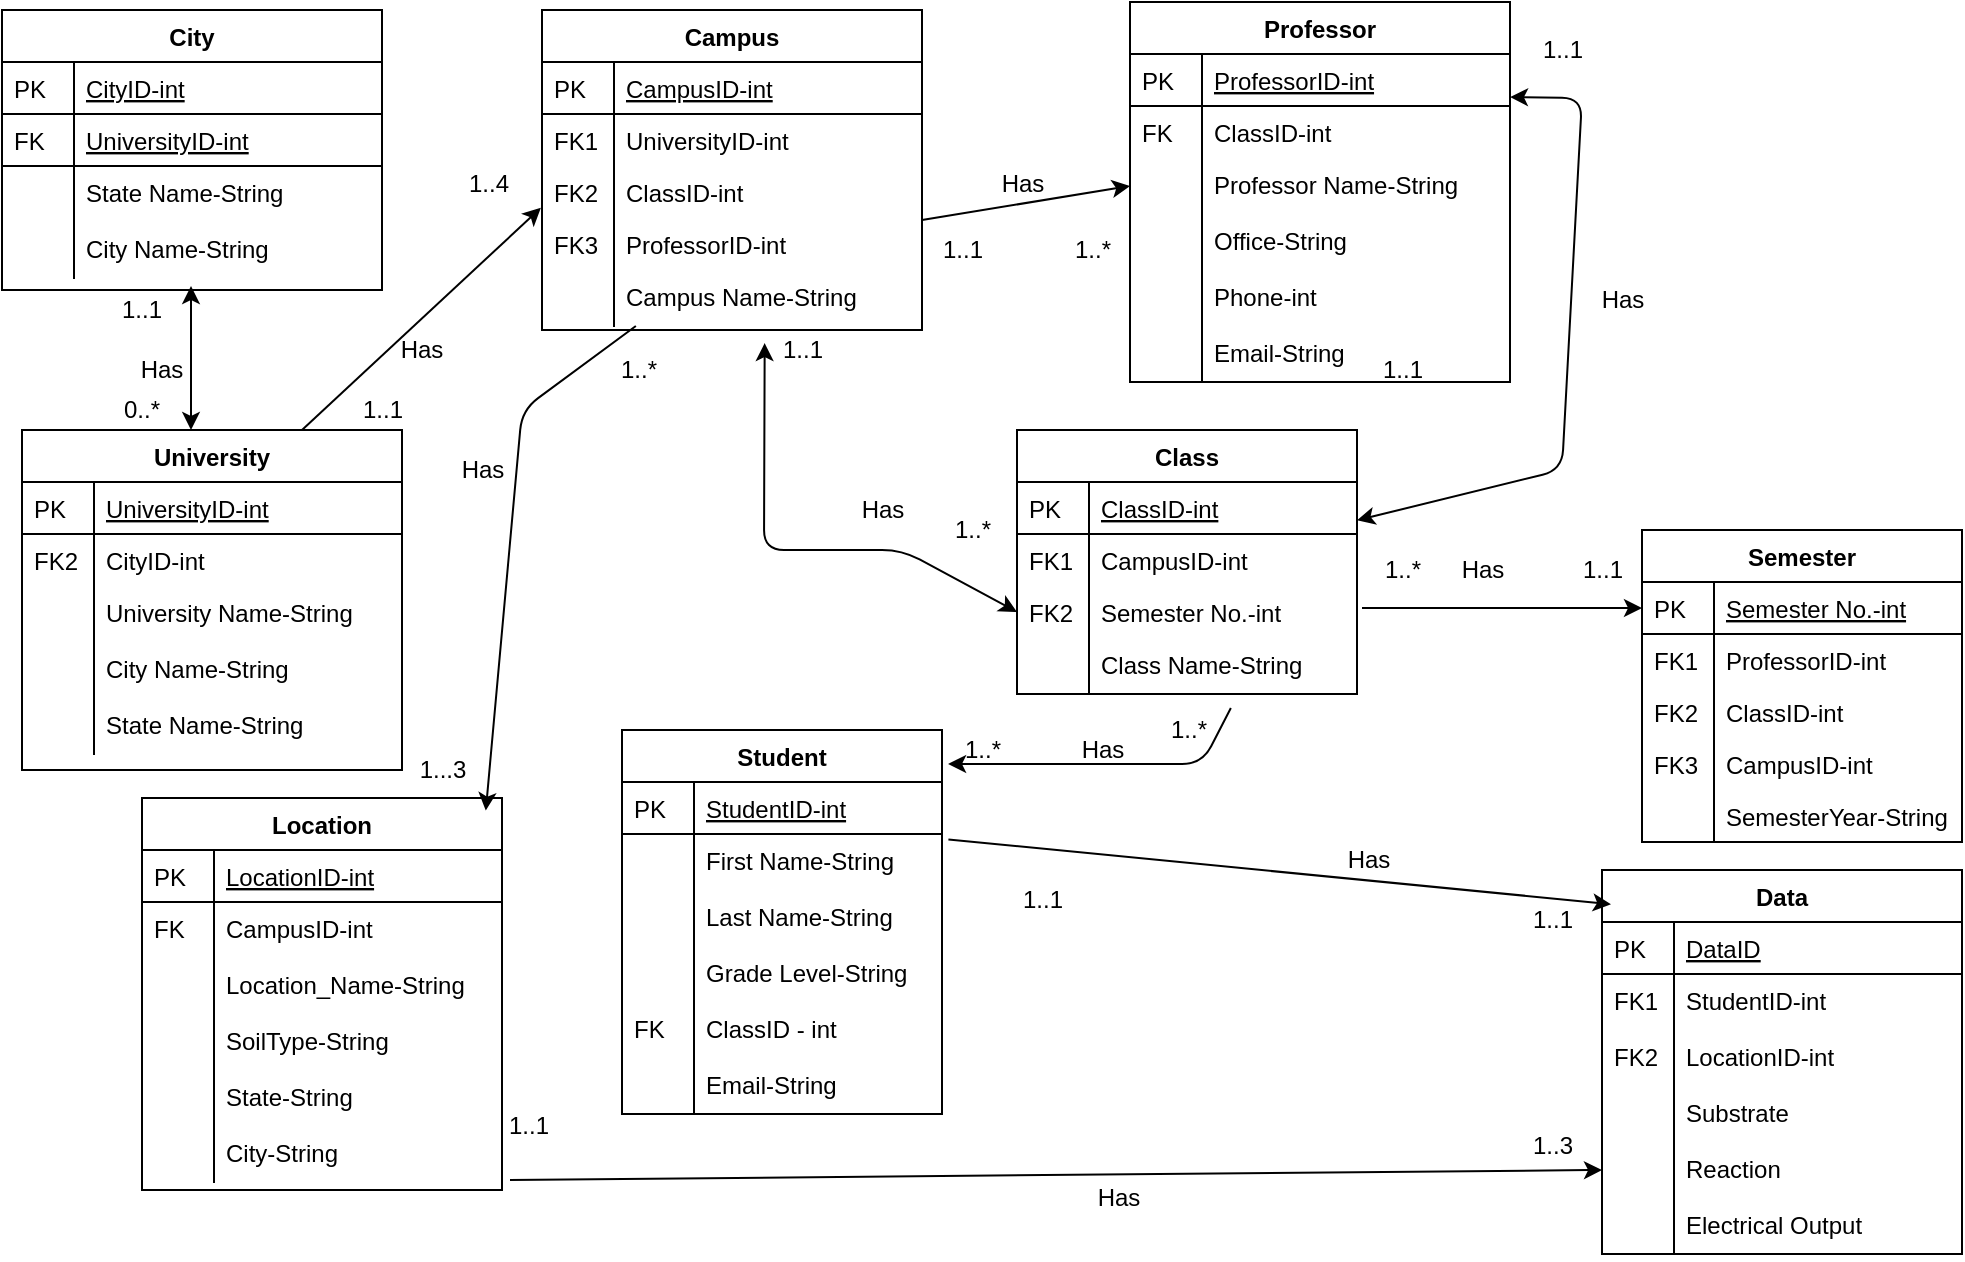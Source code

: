 <mxfile version="12.3.2" type="device" pages="1"><diagram id="C5RBs43oDa-KdzZeNtuy" name="Page-1"><mxGraphModel dx="1038" dy="504" grid="1" gridSize="10" guides="1" tooltips="1" connect="1" arrows="1" fold="1" page="1" pageScale="1" pageWidth="1169" pageHeight="827" math="0" shadow="0"><root><mxCell id="WIyWlLk6GJQsqaUBKTNV-0"/><mxCell id="WIyWlLk6GJQsqaUBKTNV-1" parent="WIyWlLk6GJQsqaUBKTNV-0"/><mxCell id="zkfFHV4jXpPFQw0GAbJ--51" value="Student" style="swimlane;fontStyle=1;childLayout=stackLayout;horizontal=1;startSize=26;horizontalStack=0;resizeParent=1;resizeLast=0;collapsible=1;marginBottom=0;rounded=0;shadow=0;strokeWidth=1;" parent="WIyWlLk6GJQsqaUBKTNV-1" vertex="1"><mxGeometry x="330" y="370" width="160" height="192" as="geometry"><mxRectangle x="20" y="80" width="160" height="26" as="alternateBounds"/></mxGeometry></mxCell><mxCell id="zkfFHV4jXpPFQw0GAbJ--52" value="StudentID-int" style="shape=partialRectangle;top=0;left=0;right=0;bottom=1;align=left;verticalAlign=top;fillColor=none;spacingLeft=40;spacingRight=4;overflow=hidden;rotatable=0;points=[[0,0.5],[1,0.5]];portConstraint=eastwest;dropTarget=0;rounded=0;shadow=0;strokeWidth=1;fontStyle=4" parent="zkfFHV4jXpPFQw0GAbJ--51" vertex="1"><mxGeometry y="26" width="160" height="26" as="geometry"/></mxCell><mxCell id="zkfFHV4jXpPFQw0GAbJ--53" value="PK" style="shape=partialRectangle;top=0;left=0;bottom=0;fillColor=none;align=left;verticalAlign=top;spacingLeft=4;spacingRight=4;overflow=hidden;rotatable=0;points=[];portConstraint=eastwest;part=1;" parent="zkfFHV4jXpPFQw0GAbJ--52" vertex="1" connectable="0"><mxGeometry width="36" height="26" as="geometry"/></mxCell><mxCell id="U-DtNelfVBeVszDoUFp4-26" value="First Name-String" style="shape=partialRectangle;top=0;left=0;right=0;bottom=0;align=left;verticalAlign=top;fillColor=none;spacingLeft=40;spacingRight=4;overflow=hidden;rotatable=0;points=[[0,0.5],[1,0.5]];portConstraint=eastwest;dropTarget=0;rounded=0;shadow=0;strokeWidth=1;" parent="zkfFHV4jXpPFQw0GAbJ--51" vertex="1"><mxGeometry y="52" width="160" height="28" as="geometry"/></mxCell><mxCell id="U-DtNelfVBeVszDoUFp4-27" value="" style="shape=partialRectangle;top=0;left=0;bottom=0;fillColor=none;align=left;verticalAlign=top;spacingLeft=4;spacingRight=4;overflow=hidden;rotatable=0;points=[];portConstraint=eastwest;part=1;" parent="U-DtNelfVBeVszDoUFp4-26" vertex="1" connectable="0"><mxGeometry width="36" height="28" as="geometry"/></mxCell><mxCell id="AsSQndIWf-pmZFq4SOKw-2" value="Last Name-String" style="shape=partialRectangle;top=0;left=0;right=0;bottom=0;align=left;verticalAlign=top;fillColor=none;spacingLeft=40;spacingRight=4;overflow=hidden;rotatable=0;points=[[0,0.5],[1,0.5]];portConstraint=eastwest;dropTarget=0;rounded=0;shadow=0;strokeWidth=1;" parent="zkfFHV4jXpPFQw0GAbJ--51" vertex="1"><mxGeometry y="80" width="160" height="28" as="geometry"/></mxCell><mxCell id="AsSQndIWf-pmZFq4SOKw-3" value="" style="shape=partialRectangle;top=0;left=0;bottom=0;fillColor=none;align=left;verticalAlign=top;spacingLeft=4;spacingRight=4;overflow=hidden;rotatable=0;points=[];portConstraint=eastwest;part=1;" parent="AsSQndIWf-pmZFq4SOKw-2" vertex="1" connectable="0"><mxGeometry width="36" height="28" as="geometry"/></mxCell><mxCell id="NjNwHF0L23yoALDVTZp6-0" value="Grade Level-String" style="shape=partialRectangle;top=0;left=0;right=0;bottom=0;align=left;verticalAlign=top;fillColor=none;spacingLeft=40;spacingRight=4;overflow=hidden;rotatable=0;points=[[0,0.5],[1,0.5]];portConstraint=eastwest;dropTarget=0;rounded=0;shadow=0;strokeWidth=1;" parent="zkfFHV4jXpPFQw0GAbJ--51" vertex="1"><mxGeometry y="108" width="160" height="28" as="geometry"/></mxCell><mxCell id="NjNwHF0L23yoALDVTZp6-1" value="" style="shape=partialRectangle;top=0;left=0;bottom=0;fillColor=none;align=left;verticalAlign=top;spacingLeft=4;spacingRight=4;overflow=hidden;rotatable=0;points=[];portConstraint=eastwest;part=1;" parent="NjNwHF0L23yoALDVTZp6-0" vertex="1" connectable="0"><mxGeometry width="36" height="28" as="geometry"/></mxCell><mxCell id="YCPb0PlcxxVEA_KzUt-g-0" value="ClassID - int" style="shape=partialRectangle;top=0;left=0;right=0;bottom=0;align=left;verticalAlign=top;fillColor=none;spacingLeft=40;spacingRight=4;overflow=hidden;rotatable=0;points=[[0,0.5],[1,0.5]];portConstraint=eastwest;dropTarget=0;rounded=0;shadow=0;strokeWidth=1;" vertex="1" parent="zkfFHV4jXpPFQw0GAbJ--51"><mxGeometry y="136" width="160" height="28" as="geometry"/></mxCell><mxCell id="YCPb0PlcxxVEA_KzUt-g-1" value="FK" style="shape=partialRectangle;top=0;left=0;bottom=0;fillColor=none;align=left;verticalAlign=top;spacingLeft=4;spacingRight=4;overflow=hidden;rotatable=0;points=[];portConstraint=eastwest;part=1;" vertex="1" connectable="0" parent="YCPb0PlcxxVEA_KzUt-g-0"><mxGeometry width="36" height="28" as="geometry"/></mxCell><mxCell id="YCPb0PlcxxVEA_KzUt-g-11" value="Email-String" style="shape=partialRectangle;top=0;left=0;right=0;bottom=0;align=left;verticalAlign=top;fillColor=none;spacingLeft=40;spacingRight=4;overflow=hidden;rotatable=0;points=[[0,0.5],[1,0.5]];portConstraint=eastwest;dropTarget=0;rounded=0;shadow=0;strokeWidth=1;" vertex="1" parent="zkfFHV4jXpPFQw0GAbJ--51"><mxGeometry y="164" width="160" height="28" as="geometry"/></mxCell><mxCell id="YCPb0PlcxxVEA_KzUt-g-12" value="" style="shape=partialRectangle;top=0;left=0;bottom=0;fillColor=none;align=left;verticalAlign=top;spacingLeft=4;spacingRight=4;overflow=hidden;rotatable=0;points=[];portConstraint=eastwest;part=1;" vertex="1" connectable="0" parent="YCPb0PlcxxVEA_KzUt-g-11"><mxGeometry width="36" height="28" as="geometry"/></mxCell><mxCell id="zkfFHV4jXpPFQw0GAbJ--56" value="Campus" style="swimlane;fontStyle=1;childLayout=stackLayout;horizontal=1;startSize=26;horizontalStack=0;resizeParent=1;resizeLast=0;collapsible=1;marginBottom=0;rounded=0;shadow=0;strokeWidth=1;" parent="WIyWlLk6GJQsqaUBKTNV-1" vertex="1"><mxGeometry x="290" y="10" width="190" height="160" as="geometry"><mxRectangle x="260" y="80" width="160" height="26" as="alternateBounds"/></mxGeometry></mxCell><mxCell id="zkfFHV4jXpPFQw0GAbJ--57" value="CampusID-int" style="shape=partialRectangle;top=0;left=0;right=0;bottom=1;align=left;verticalAlign=top;fillColor=none;spacingLeft=40;spacingRight=4;overflow=hidden;rotatable=0;points=[[0,0.5],[1,0.5]];portConstraint=eastwest;dropTarget=0;rounded=0;shadow=0;strokeWidth=1;fontStyle=4" parent="zkfFHV4jXpPFQw0GAbJ--56" vertex="1"><mxGeometry y="26" width="190" height="26" as="geometry"/></mxCell><mxCell id="zkfFHV4jXpPFQw0GAbJ--58" value="PK" style="shape=partialRectangle;top=0;left=0;bottom=0;fillColor=none;align=left;verticalAlign=top;spacingLeft=4;spacingRight=4;overflow=hidden;rotatable=0;points=[];portConstraint=eastwest;part=1;" parent="zkfFHV4jXpPFQw0GAbJ--57" vertex="1" connectable="0"><mxGeometry width="36" height="26" as="geometry"/></mxCell><mxCell id="AsSQndIWf-pmZFq4SOKw-36" value="UniversityID-int" style="shape=partialRectangle;top=0;left=0;right=0;bottom=0;align=left;verticalAlign=top;fillColor=none;spacingLeft=40;spacingRight=4;overflow=hidden;rotatable=0;points=[[0,0.5],[1,0.5]];portConstraint=eastwest;dropTarget=0;rounded=0;shadow=0;strokeWidth=1;" parent="zkfFHV4jXpPFQw0GAbJ--56" vertex="1"><mxGeometry y="52" width="190" height="26" as="geometry"/></mxCell><mxCell id="AsSQndIWf-pmZFq4SOKw-37" value="FK1" style="shape=partialRectangle;top=0;left=0;bottom=0;fillColor=none;align=left;verticalAlign=top;spacingLeft=4;spacingRight=4;overflow=hidden;rotatable=0;points=[];portConstraint=eastwest;part=1;" parent="AsSQndIWf-pmZFq4SOKw-36" vertex="1" connectable="0"><mxGeometry width="36" height="26" as="geometry"/></mxCell><mxCell id="zkfFHV4jXpPFQw0GAbJ--61" value="ClassID-int" style="shape=partialRectangle;top=0;left=0;right=0;bottom=0;align=left;verticalAlign=top;fillColor=none;spacingLeft=40;spacingRight=4;overflow=hidden;rotatable=0;points=[[0,0.5],[1,0.5]];portConstraint=eastwest;dropTarget=0;rounded=0;shadow=0;strokeWidth=1;" parent="zkfFHV4jXpPFQw0GAbJ--56" vertex="1"><mxGeometry y="78" width="190" height="26" as="geometry"/></mxCell><mxCell id="zkfFHV4jXpPFQw0GAbJ--62" value="FK2" style="shape=partialRectangle;top=0;left=0;bottom=0;fillColor=none;align=left;verticalAlign=top;spacingLeft=4;spacingRight=4;overflow=hidden;rotatable=0;points=[];portConstraint=eastwest;part=1;" parent="zkfFHV4jXpPFQw0GAbJ--61" vertex="1" connectable="0"><mxGeometry width="36" height="26" as="geometry"/></mxCell><mxCell id="zkfFHV4jXpPFQw0GAbJ--59" value="ProfessorID-int" style="shape=partialRectangle;top=0;left=0;right=0;bottom=0;align=left;verticalAlign=top;fillColor=none;spacingLeft=40;spacingRight=4;overflow=hidden;rotatable=0;points=[[0,0.5],[1,0.5]];portConstraint=eastwest;dropTarget=0;rounded=0;shadow=0;strokeWidth=1;" parent="zkfFHV4jXpPFQw0GAbJ--56" vertex="1"><mxGeometry y="104" width="190" height="26" as="geometry"/></mxCell><mxCell id="zkfFHV4jXpPFQw0GAbJ--60" value="FK3" style="shape=partialRectangle;top=0;left=0;bottom=0;fillColor=none;align=left;verticalAlign=top;spacingLeft=4;spacingRight=4;overflow=hidden;rotatable=0;points=[];portConstraint=eastwest;part=1;" parent="zkfFHV4jXpPFQw0GAbJ--59" vertex="1" connectable="0"><mxGeometry width="36" height="26" as="geometry"/></mxCell><mxCell id="AsSQndIWf-pmZFq4SOKw-34" value="Campus Name-String" style="shape=partialRectangle;top=0;left=0;right=0;bottom=0;align=left;verticalAlign=top;fillColor=none;spacingLeft=40;spacingRight=4;overflow=hidden;rotatable=0;points=[[0,0.5],[1,0.5]];portConstraint=eastwest;dropTarget=0;rounded=0;shadow=0;strokeWidth=1;" parent="zkfFHV4jXpPFQw0GAbJ--56" vertex="1"><mxGeometry y="130" width="190" height="28" as="geometry"/></mxCell><mxCell id="AsSQndIWf-pmZFq4SOKw-35" value="" style="shape=partialRectangle;top=0;left=0;bottom=0;fillColor=none;align=left;verticalAlign=top;spacingLeft=4;spacingRight=4;overflow=hidden;rotatable=0;points=[];portConstraint=eastwest;part=1;" parent="AsSQndIWf-pmZFq4SOKw-34" vertex="1" connectable="0"><mxGeometry width="36" height="28" as="geometry"/></mxCell><mxCell id="zkfFHV4jXpPFQw0GAbJ--64" value="Class" style="swimlane;fontStyle=1;childLayout=stackLayout;horizontal=1;startSize=26;horizontalStack=0;resizeParent=1;resizeLast=0;collapsible=1;marginBottom=0;rounded=0;shadow=0;strokeWidth=1;" parent="WIyWlLk6GJQsqaUBKTNV-1" vertex="1"><mxGeometry x="527.5" y="220" width="170" height="132" as="geometry"><mxRectangle x="530" y="60" width="160" height="26" as="alternateBounds"/></mxGeometry></mxCell><mxCell id="zkfFHV4jXpPFQw0GAbJ--65" value="ClassID-int" style="shape=partialRectangle;top=0;left=0;right=0;bottom=1;align=left;verticalAlign=top;fillColor=none;spacingLeft=40;spacingRight=4;overflow=hidden;rotatable=0;points=[[0,0.5],[1,0.5]];portConstraint=eastwest;dropTarget=0;rounded=0;shadow=0;strokeWidth=1;fontStyle=4" parent="zkfFHV4jXpPFQw0GAbJ--64" vertex="1"><mxGeometry y="26" width="170" height="26" as="geometry"/></mxCell><mxCell id="zkfFHV4jXpPFQw0GAbJ--66" value="PK" style="shape=partialRectangle;top=0;left=0;bottom=0;fillColor=none;align=left;verticalAlign=top;spacingLeft=4;spacingRight=4;overflow=hidden;rotatable=0;points=[];portConstraint=eastwest;part=1;" parent="zkfFHV4jXpPFQw0GAbJ--65" vertex="1" connectable="0"><mxGeometry width="36" height="26" as="geometry"/></mxCell><mxCell id="zkfFHV4jXpPFQw0GAbJ--67" value="CampusID-int" style="shape=partialRectangle;top=0;left=0;right=0;bottom=0;align=left;verticalAlign=top;fillColor=none;spacingLeft=40;spacingRight=4;overflow=hidden;rotatable=0;points=[[0,0.5],[1,0.5]];portConstraint=eastwest;dropTarget=0;rounded=0;shadow=0;strokeWidth=1;" parent="zkfFHV4jXpPFQw0GAbJ--64" vertex="1"><mxGeometry y="52" width="170" height="26" as="geometry"/></mxCell><mxCell id="zkfFHV4jXpPFQw0GAbJ--68" value="FK1" style="shape=partialRectangle;top=0;left=0;bottom=0;fillColor=none;align=left;verticalAlign=top;spacingLeft=4;spacingRight=4;overflow=hidden;rotatable=0;points=[];portConstraint=eastwest;part=1;" parent="zkfFHV4jXpPFQw0GAbJ--67" vertex="1" connectable="0"><mxGeometry width="36" height="26" as="geometry"/></mxCell><mxCell id="7Zl0wyN30tZ523wl-cmO-0" value="Semester No.-int" style="shape=partialRectangle;top=0;left=0;right=0;bottom=0;align=left;verticalAlign=top;fillColor=none;spacingLeft=40;spacingRight=4;overflow=hidden;rotatable=0;points=[[0,0.5],[1,0.5]];portConstraint=eastwest;dropTarget=0;rounded=0;shadow=0;strokeWidth=1;" parent="zkfFHV4jXpPFQw0GAbJ--64" vertex="1"><mxGeometry y="78" width="170" height="26" as="geometry"/></mxCell><mxCell id="7Zl0wyN30tZ523wl-cmO-1" value="FK2" style="shape=partialRectangle;top=0;left=0;bottom=0;fillColor=none;align=left;verticalAlign=top;spacingLeft=4;spacingRight=4;overflow=hidden;rotatable=0;points=[];portConstraint=eastwest;part=1;" parent="7Zl0wyN30tZ523wl-cmO-0" vertex="1" connectable="0"><mxGeometry width="36" height="26" as="geometry"/></mxCell><mxCell id="AsSQndIWf-pmZFq4SOKw-38" value="Class Name-String" style="shape=partialRectangle;top=0;left=0;right=0;bottom=0;align=left;verticalAlign=top;fillColor=none;spacingLeft=40;spacingRight=4;overflow=hidden;rotatable=0;points=[[0,0.5],[1,0.5]];portConstraint=eastwest;dropTarget=0;rounded=0;shadow=0;strokeWidth=1;" parent="zkfFHV4jXpPFQw0GAbJ--64" vertex="1"><mxGeometry y="104" width="170" height="28" as="geometry"/></mxCell><mxCell id="AsSQndIWf-pmZFq4SOKw-39" value="" style="shape=partialRectangle;top=0;left=0;bottom=0;fillColor=none;align=left;verticalAlign=top;spacingLeft=4;spacingRight=4;overflow=hidden;rotatable=0;points=[];portConstraint=eastwest;part=1;" parent="AsSQndIWf-pmZFq4SOKw-38" vertex="1" connectable="0"><mxGeometry width="36" height="28" as="geometry"/></mxCell><mxCell id="U-DtNelfVBeVszDoUFp4-28" value="Data" style="swimlane;fontStyle=1;childLayout=stackLayout;horizontal=1;startSize=26;horizontalStack=0;resizeParent=1;resizeLast=0;collapsible=1;marginBottom=0;rounded=0;shadow=0;strokeWidth=1;" parent="WIyWlLk6GJQsqaUBKTNV-1" vertex="1"><mxGeometry x="820" y="440" width="180" height="192" as="geometry"><mxRectangle x="20" y="80" width="160" height="26" as="alternateBounds"/></mxGeometry></mxCell><mxCell id="U-DtNelfVBeVszDoUFp4-29" value="DataID" style="shape=partialRectangle;top=0;left=0;right=0;bottom=1;align=left;verticalAlign=top;fillColor=none;spacingLeft=40;spacingRight=4;overflow=hidden;rotatable=0;points=[[0,0.5],[1,0.5]];portConstraint=eastwest;dropTarget=0;rounded=0;shadow=0;strokeWidth=1;fontStyle=4" parent="U-DtNelfVBeVszDoUFp4-28" vertex="1"><mxGeometry y="26" width="180" height="26" as="geometry"/></mxCell><mxCell id="U-DtNelfVBeVszDoUFp4-30" value="PK" style="shape=partialRectangle;top=0;left=0;bottom=0;fillColor=none;align=left;verticalAlign=top;spacingLeft=4;spacingRight=4;overflow=hidden;rotatable=0;points=[];portConstraint=eastwest;part=1;" parent="U-DtNelfVBeVszDoUFp4-29" vertex="1" connectable="0"><mxGeometry width="36" height="26" as="geometry"/></mxCell><mxCell id="U-DtNelfVBeVszDoUFp4-37" value="StudentID-int" style="shape=partialRectangle;top=0;left=0;right=0;bottom=0;align=left;verticalAlign=top;fillColor=none;spacingLeft=40;spacingRight=4;overflow=hidden;rotatable=0;points=[[0,0.5],[1,0.5]];portConstraint=eastwest;dropTarget=0;rounded=0;shadow=0;strokeWidth=1;" parent="U-DtNelfVBeVszDoUFp4-28" vertex="1"><mxGeometry y="52" width="180" height="28" as="geometry"/></mxCell><mxCell id="U-DtNelfVBeVszDoUFp4-38" value="FK1" style="shape=partialRectangle;top=0;left=0;bottom=0;fillColor=none;align=left;verticalAlign=top;spacingLeft=4;spacingRight=4;overflow=hidden;rotatable=0;points=[];portConstraint=eastwest;part=1;" parent="U-DtNelfVBeVszDoUFp4-37" vertex="1" connectable="0"><mxGeometry width="36" height="28" as="geometry"/></mxCell><mxCell id="AsSQndIWf-pmZFq4SOKw-21" value="LocationID-int" style="shape=partialRectangle;top=0;left=0;right=0;bottom=0;align=left;verticalAlign=top;fillColor=none;spacingLeft=40;spacingRight=4;overflow=hidden;rotatable=0;points=[[0,0.5],[1,0.5]];portConstraint=eastwest;dropTarget=0;rounded=0;shadow=0;strokeWidth=1;" parent="U-DtNelfVBeVszDoUFp4-28" vertex="1"><mxGeometry y="80" width="180" height="28" as="geometry"/></mxCell><mxCell id="AsSQndIWf-pmZFq4SOKw-22" value="FK2" style="shape=partialRectangle;top=0;left=0;bottom=0;fillColor=none;align=left;verticalAlign=top;spacingLeft=4;spacingRight=4;overflow=hidden;rotatable=0;points=[];portConstraint=eastwest;part=1;" parent="AsSQndIWf-pmZFq4SOKw-21" vertex="1" connectable="0"><mxGeometry width="36" height="28" as="geometry"/></mxCell><mxCell id="U-DtNelfVBeVszDoUFp4-33" value="Substrate" style="shape=partialRectangle;top=0;left=0;right=0;bottom=0;align=left;verticalAlign=top;fillColor=none;spacingLeft=40;spacingRight=4;overflow=hidden;rotatable=0;points=[[0,0.5],[1,0.5]];portConstraint=eastwest;dropTarget=0;rounded=0;shadow=0;strokeWidth=1;" parent="U-DtNelfVBeVszDoUFp4-28" vertex="1"><mxGeometry y="108" width="180" height="28" as="geometry"/></mxCell><mxCell id="U-DtNelfVBeVszDoUFp4-34" value="" style="shape=partialRectangle;top=0;left=0;bottom=0;fillColor=none;align=left;verticalAlign=top;spacingLeft=4;spacingRight=4;overflow=hidden;rotatable=0;points=[];portConstraint=eastwest;part=1;" parent="U-DtNelfVBeVszDoUFp4-33" vertex="1" connectable="0"><mxGeometry width="36" height="28" as="geometry"/></mxCell><mxCell id="e10fbkFXGxoa7_EqSyAC-0" value="Reaction" style="shape=partialRectangle;top=0;left=0;right=0;bottom=0;align=left;verticalAlign=top;fillColor=none;spacingLeft=40;spacingRight=4;overflow=hidden;rotatable=0;points=[[0,0.5],[1,0.5]];portConstraint=eastwest;dropTarget=0;rounded=0;shadow=0;strokeWidth=1;" parent="U-DtNelfVBeVszDoUFp4-28" vertex="1"><mxGeometry y="136" width="180" height="28" as="geometry"/></mxCell><mxCell id="e10fbkFXGxoa7_EqSyAC-1" value="" style="shape=partialRectangle;top=0;left=0;bottom=0;fillColor=none;align=left;verticalAlign=top;spacingLeft=4;spacingRight=4;overflow=hidden;rotatable=0;points=[];portConstraint=eastwest;part=1;" parent="e10fbkFXGxoa7_EqSyAC-0" vertex="1" connectable="0"><mxGeometry width="36" height="28" as="geometry"/></mxCell><mxCell id="YCPb0PlcxxVEA_KzUt-g-20" value="Electrical Output" style="shape=partialRectangle;top=0;left=0;right=0;bottom=0;align=left;verticalAlign=top;fillColor=none;spacingLeft=40;spacingRight=4;overflow=hidden;rotatable=0;points=[[0,0.5],[1,0.5]];portConstraint=eastwest;dropTarget=0;rounded=0;shadow=0;strokeWidth=1;" vertex="1" parent="U-DtNelfVBeVszDoUFp4-28"><mxGeometry y="164" width="180" height="28" as="geometry"/></mxCell><mxCell id="YCPb0PlcxxVEA_KzUt-g-21" value="" style="shape=partialRectangle;top=0;left=0;bottom=0;fillColor=none;align=left;verticalAlign=top;spacingLeft=4;spacingRight=4;overflow=hidden;rotatable=0;points=[];portConstraint=eastwest;part=1;" vertex="1" connectable="0" parent="YCPb0PlcxxVEA_KzUt-g-20"><mxGeometry width="36" height="28" as="geometry"/></mxCell><mxCell id="U-DtNelfVBeVszDoUFp4-39" value="Professor" style="swimlane;fontStyle=1;childLayout=stackLayout;horizontal=1;startSize=26;horizontalStack=0;resizeParent=1;resizeLast=0;collapsible=1;marginBottom=0;rounded=0;shadow=0;strokeWidth=1;" parent="WIyWlLk6GJQsqaUBKTNV-1" vertex="1"><mxGeometry x="584" y="6" width="190" height="190" as="geometry"><mxRectangle x="530" y="60" width="160" height="26" as="alternateBounds"/></mxGeometry></mxCell><mxCell id="U-DtNelfVBeVszDoUFp4-40" value="ProfessorID-int" style="shape=partialRectangle;top=0;left=0;right=0;bottom=1;align=left;verticalAlign=top;fillColor=none;spacingLeft=40;spacingRight=4;overflow=hidden;rotatable=0;points=[[0,0.5],[1,0.5]];portConstraint=eastwest;dropTarget=0;rounded=0;shadow=0;strokeWidth=1;fontStyle=4" parent="U-DtNelfVBeVszDoUFp4-39" vertex="1"><mxGeometry y="26" width="190" height="26" as="geometry"/></mxCell><mxCell id="U-DtNelfVBeVszDoUFp4-41" value="PK" style="shape=partialRectangle;top=0;left=0;bottom=0;fillColor=none;align=left;verticalAlign=top;spacingLeft=4;spacingRight=4;overflow=hidden;rotatable=0;points=[];portConstraint=eastwest;part=1;" parent="U-DtNelfVBeVszDoUFp4-40" vertex="1" connectable="0"><mxGeometry width="36" height="26" as="geometry"/></mxCell><mxCell id="U-DtNelfVBeVszDoUFp4-42" value="ClassID-int" style="shape=partialRectangle;top=0;left=0;right=0;bottom=0;align=left;verticalAlign=top;fillColor=none;spacingLeft=40;spacingRight=4;overflow=hidden;rotatable=0;points=[[0,0.5],[1,0.5]];portConstraint=eastwest;dropTarget=0;rounded=0;shadow=0;strokeWidth=1;" parent="U-DtNelfVBeVszDoUFp4-39" vertex="1"><mxGeometry y="52" width="190" height="26" as="geometry"/></mxCell><mxCell id="U-DtNelfVBeVszDoUFp4-43" value="FK" style="shape=partialRectangle;top=0;left=0;bottom=0;fillColor=none;align=left;verticalAlign=top;spacingLeft=4;spacingRight=4;overflow=hidden;rotatable=0;points=[];portConstraint=eastwest;part=1;" parent="U-DtNelfVBeVszDoUFp4-42" vertex="1" connectable="0"><mxGeometry width="36" height="26" as="geometry"/></mxCell><mxCell id="AsSQndIWf-pmZFq4SOKw-0" value="Professor Name-String" style="shape=partialRectangle;top=0;left=0;right=0;bottom=0;align=left;verticalAlign=top;fillColor=none;spacingLeft=40;spacingRight=4;overflow=hidden;rotatable=0;points=[[0,0.5],[1,0.5]];portConstraint=eastwest;dropTarget=0;rounded=0;shadow=0;strokeWidth=1;" parent="U-DtNelfVBeVszDoUFp4-39" vertex="1"><mxGeometry y="78" width="190" height="28" as="geometry"/></mxCell><mxCell id="AsSQndIWf-pmZFq4SOKw-1" value="" style="shape=partialRectangle;top=0;left=0;bottom=0;fillColor=none;align=left;verticalAlign=top;spacingLeft=4;spacingRight=4;overflow=hidden;rotatable=0;points=[];portConstraint=eastwest;part=1;" parent="AsSQndIWf-pmZFq4SOKw-0" vertex="1" connectable="0"><mxGeometry width="36" height="28" as="geometry"/></mxCell><mxCell id="NjNwHF0L23yoALDVTZp6-57" value="Office-String" style="shape=partialRectangle;top=0;left=0;right=0;bottom=0;align=left;verticalAlign=top;fillColor=none;spacingLeft=40;spacingRight=4;overflow=hidden;rotatable=0;points=[[0,0.5],[1,0.5]];portConstraint=eastwest;dropTarget=0;rounded=0;shadow=0;strokeWidth=1;" parent="U-DtNelfVBeVszDoUFp4-39" vertex="1"><mxGeometry y="106" width="190" height="28" as="geometry"/></mxCell><mxCell id="NjNwHF0L23yoALDVTZp6-58" value="" style="shape=partialRectangle;top=0;left=0;bottom=0;fillColor=none;align=left;verticalAlign=top;spacingLeft=4;spacingRight=4;overflow=hidden;rotatable=0;points=[];portConstraint=eastwest;part=1;" parent="NjNwHF0L23yoALDVTZp6-57" vertex="1" connectable="0"><mxGeometry width="36" height="28" as="geometry"/></mxCell><mxCell id="YCPb0PlcxxVEA_KzUt-g-9" value="Phone-int" style="shape=partialRectangle;top=0;left=0;right=0;bottom=0;align=left;verticalAlign=top;fillColor=none;spacingLeft=40;spacingRight=4;overflow=hidden;rotatable=0;points=[[0,0.5],[1,0.5]];portConstraint=eastwest;dropTarget=0;rounded=0;shadow=0;strokeWidth=1;" vertex="1" parent="U-DtNelfVBeVszDoUFp4-39"><mxGeometry y="134" width="190" height="28" as="geometry"/></mxCell><mxCell id="YCPb0PlcxxVEA_KzUt-g-10" value="" style="shape=partialRectangle;top=0;left=0;bottom=0;fillColor=none;align=left;verticalAlign=top;spacingLeft=4;spacingRight=4;overflow=hidden;rotatable=0;points=[];portConstraint=eastwest;part=1;" vertex="1" connectable="0" parent="YCPb0PlcxxVEA_KzUt-g-9"><mxGeometry width="36" height="28" as="geometry"/></mxCell><mxCell id="YCPb0PlcxxVEA_KzUt-g-17" value="Email-String" style="shape=partialRectangle;top=0;left=0;right=0;bottom=0;align=left;verticalAlign=top;fillColor=none;spacingLeft=40;spacingRight=4;overflow=hidden;rotatable=0;points=[[0,0.5],[1,0.5]];portConstraint=eastwest;dropTarget=0;rounded=0;shadow=0;strokeWidth=1;" vertex="1" parent="U-DtNelfVBeVszDoUFp4-39"><mxGeometry y="162" width="190" height="28" as="geometry"/></mxCell><mxCell id="YCPb0PlcxxVEA_KzUt-g-18" value="" style="shape=partialRectangle;top=0;left=0;bottom=0;fillColor=none;align=left;verticalAlign=top;spacingLeft=4;spacingRight=4;overflow=hidden;rotatable=0;points=[];portConstraint=eastwest;part=1;" vertex="1" connectable="0" parent="YCPb0PlcxxVEA_KzUt-g-17"><mxGeometry width="36" height="28" as="geometry"/></mxCell><mxCell id="AsSQndIWf-pmZFq4SOKw-7" value="Location" style="swimlane;fontStyle=1;childLayout=stackLayout;horizontal=1;startSize=26;horizontalStack=0;resizeParent=1;resizeLast=0;collapsible=1;marginBottom=0;rounded=0;shadow=0;strokeWidth=1;" parent="WIyWlLk6GJQsqaUBKTNV-1" vertex="1"><mxGeometry x="90" y="404" width="180" height="196" as="geometry"><mxRectangle x="20" y="80" width="160" height="26" as="alternateBounds"/></mxGeometry></mxCell><mxCell id="AsSQndIWf-pmZFq4SOKw-8" value="LocationID-int" style="shape=partialRectangle;top=0;left=0;right=0;bottom=1;align=left;verticalAlign=top;fillColor=none;spacingLeft=40;spacingRight=4;overflow=hidden;rotatable=0;points=[[0,0.5],[1,0.5]];portConstraint=eastwest;dropTarget=0;rounded=0;shadow=0;strokeWidth=1;fontStyle=4" parent="AsSQndIWf-pmZFq4SOKw-7" vertex="1"><mxGeometry y="26" width="180" height="26" as="geometry"/></mxCell><mxCell id="AsSQndIWf-pmZFq4SOKw-9" value="PK" style="shape=partialRectangle;top=0;left=0;bottom=0;fillColor=none;align=left;verticalAlign=top;spacingLeft=4;spacingRight=4;overflow=hidden;rotatable=0;points=[];portConstraint=eastwest;part=1;" parent="AsSQndIWf-pmZFq4SOKw-8" vertex="1" connectable="0"><mxGeometry width="36" height="26" as="geometry"/></mxCell><mxCell id="AsSQndIWf-pmZFq4SOKw-14" value="CampusID-int" style="shape=partialRectangle;top=0;left=0;right=0;bottom=0;align=left;verticalAlign=top;fillColor=none;spacingLeft=40;spacingRight=4;overflow=hidden;rotatable=0;points=[[0,0.5],[1,0.5]];portConstraint=eastwest;dropTarget=0;rounded=0;shadow=0;strokeWidth=1;" parent="AsSQndIWf-pmZFq4SOKw-7" vertex="1"><mxGeometry y="52" width="180" height="28" as="geometry"/></mxCell><mxCell id="AsSQndIWf-pmZFq4SOKw-15" value="FK" style="shape=partialRectangle;top=0;left=0;bottom=0;fillColor=none;align=left;verticalAlign=top;spacingLeft=4;spacingRight=4;overflow=hidden;rotatable=0;points=[];portConstraint=eastwest;part=1;" parent="AsSQndIWf-pmZFq4SOKw-14" vertex="1" connectable="0"><mxGeometry width="36" height="28" as="geometry"/></mxCell><mxCell id="AsSQndIWf-pmZFq4SOKw-19" value="Location_Name-String" style="shape=partialRectangle;top=0;left=0;right=0;bottom=0;align=left;verticalAlign=top;fillColor=none;spacingLeft=40;spacingRight=4;overflow=hidden;rotatable=0;points=[[0,0.5],[1,0.5]];portConstraint=eastwest;dropTarget=0;rounded=0;shadow=0;strokeWidth=1;" parent="AsSQndIWf-pmZFq4SOKw-7" vertex="1"><mxGeometry y="80" width="180" height="28" as="geometry"/></mxCell><mxCell id="AsSQndIWf-pmZFq4SOKw-20" value="" style="shape=partialRectangle;top=0;left=0;bottom=0;fillColor=none;align=left;verticalAlign=top;spacingLeft=4;spacingRight=4;overflow=hidden;rotatable=0;points=[];portConstraint=eastwest;part=1;" parent="AsSQndIWf-pmZFq4SOKw-19" vertex="1" connectable="0"><mxGeometry width="36" height="28" as="geometry"/></mxCell><mxCell id="AsSQndIWf-pmZFq4SOKw-23" value="SoilType-String" style="shape=partialRectangle;top=0;left=0;right=0;bottom=0;align=left;verticalAlign=top;fillColor=none;spacingLeft=40;spacingRight=4;overflow=hidden;rotatable=0;points=[[0,0.5],[1,0.5]];portConstraint=eastwest;dropTarget=0;rounded=0;shadow=0;strokeWidth=1;" parent="AsSQndIWf-pmZFq4SOKw-7" vertex="1"><mxGeometry y="108" width="180" height="28" as="geometry"/></mxCell><mxCell id="AsSQndIWf-pmZFq4SOKw-24" value="" style="shape=partialRectangle;top=0;left=0;bottom=0;fillColor=none;align=left;verticalAlign=top;spacingLeft=4;spacingRight=4;overflow=hidden;rotatable=0;points=[];portConstraint=eastwest;part=1;" parent="AsSQndIWf-pmZFq4SOKw-23" vertex="1" connectable="0"><mxGeometry width="36" height="28" as="geometry"/></mxCell><mxCell id="NjNwHF0L23yoALDVTZp6-2" value="State-String" style="shape=partialRectangle;top=0;left=0;right=0;bottom=0;align=left;verticalAlign=top;fillColor=none;spacingLeft=40;spacingRight=4;overflow=hidden;rotatable=0;points=[[0,0.5],[1,0.5]];portConstraint=eastwest;dropTarget=0;rounded=0;shadow=0;strokeWidth=1;" parent="AsSQndIWf-pmZFq4SOKw-7" vertex="1"><mxGeometry y="136" width="180" height="28" as="geometry"/></mxCell><mxCell id="NjNwHF0L23yoALDVTZp6-3" value="" style="shape=partialRectangle;top=0;left=0;bottom=0;fillColor=none;align=left;verticalAlign=top;spacingLeft=4;spacingRight=4;overflow=hidden;rotatable=0;points=[];portConstraint=eastwest;part=1;" parent="NjNwHF0L23yoALDVTZp6-2" vertex="1" connectable="0"><mxGeometry width="36" height="28" as="geometry"/></mxCell><mxCell id="NjNwHF0L23yoALDVTZp6-4" value="City-String" style="shape=partialRectangle;top=0;left=0;right=0;bottom=0;align=left;verticalAlign=top;fillColor=none;spacingLeft=40;spacingRight=4;overflow=hidden;rotatable=0;points=[[0,0.5],[1,0.5]];portConstraint=eastwest;dropTarget=0;rounded=0;shadow=0;strokeWidth=1;" parent="AsSQndIWf-pmZFq4SOKw-7" vertex="1"><mxGeometry y="164" width="180" height="28" as="geometry"/></mxCell><mxCell id="NjNwHF0L23yoALDVTZp6-5" value="" style="shape=partialRectangle;top=0;left=0;bottom=0;fillColor=none;align=left;verticalAlign=top;spacingLeft=4;spacingRight=4;overflow=hidden;rotatable=0;points=[];portConstraint=eastwest;part=1;" parent="NjNwHF0L23yoALDVTZp6-4" vertex="1" connectable="0"><mxGeometry width="36" height="28" as="geometry"/></mxCell><mxCell id="AsSQndIWf-pmZFq4SOKw-25" value="Semester" style="swimlane;fontStyle=1;childLayout=stackLayout;horizontal=1;startSize=26;horizontalStack=0;resizeParent=1;resizeLast=0;collapsible=1;marginBottom=0;rounded=0;shadow=0;strokeWidth=1;" parent="WIyWlLk6GJQsqaUBKTNV-1" vertex="1"><mxGeometry x="840" y="270" width="160" height="156" as="geometry"><mxRectangle x="260" y="80" width="160" height="26" as="alternateBounds"/></mxGeometry></mxCell><mxCell id="AsSQndIWf-pmZFq4SOKw-26" value="Semester No.-int" style="shape=partialRectangle;top=0;left=0;right=0;bottom=1;align=left;verticalAlign=top;fillColor=none;spacingLeft=40;spacingRight=4;overflow=hidden;rotatable=0;points=[[0,0.5],[1,0.5]];portConstraint=eastwest;dropTarget=0;rounded=0;shadow=0;strokeWidth=1;fontStyle=4" parent="AsSQndIWf-pmZFq4SOKw-25" vertex="1"><mxGeometry y="26" width="160" height="26" as="geometry"/></mxCell><mxCell id="AsSQndIWf-pmZFq4SOKw-27" value="PK" style="shape=partialRectangle;top=0;left=0;bottom=0;fillColor=none;align=left;verticalAlign=top;spacingLeft=4;spacingRight=4;overflow=hidden;rotatable=0;points=[];portConstraint=eastwest;part=1;" parent="AsSQndIWf-pmZFq4SOKw-26" vertex="1" connectable="0"><mxGeometry width="36" height="26" as="geometry"/></mxCell><mxCell id="AsSQndIWf-pmZFq4SOKw-28" value="ProfessorID-int" style="shape=partialRectangle;top=0;left=0;right=0;bottom=0;align=left;verticalAlign=top;fillColor=none;spacingLeft=40;spacingRight=4;overflow=hidden;rotatable=0;points=[[0,0.5],[1,0.5]];portConstraint=eastwest;dropTarget=0;rounded=0;shadow=0;strokeWidth=1;" parent="AsSQndIWf-pmZFq4SOKw-25" vertex="1"><mxGeometry y="52" width="160" height="26" as="geometry"/></mxCell><mxCell id="AsSQndIWf-pmZFq4SOKw-29" value="FK1" style="shape=partialRectangle;top=0;left=0;bottom=0;fillColor=none;align=left;verticalAlign=top;spacingLeft=4;spacingRight=4;overflow=hidden;rotatable=0;points=[];portConstraint=eastwest;part=1;" parent="AsSQndIWf-pmZFq4SOKw-28" vertex="1" connectable="0"><mxGeometry width="36" height="26" as="geometry"/></mxCell><mxCell id="AsSQndIWf-pmZFq4SOKw-30" value="ClassID-int" style="shape=partialRectangle;top=0;left=0;right=0;bottom=0;align=left;verticalAlign=top;fillColor=none;spacingLeft=40;spacingRight=4;overflow=hidden;rotatable=0;points=[[0,0.5],[1,0.5]];portConstraint=eastwest;dropTarget=0;rounded=0;shadow=0;strokeWidth=1;" parent="AsSQndIWf-pmZFq4SOKw-25" vertex="1"><mxGeometry y="78" width="160" height="26" as="geometry"/></mxCell><mxCell id="AsSQndIWf-pmZFq4SOKw-31" value="FK2" style="shape=partialRectangle;top=0;left=0;bottom=0;fillColor=none;align=left;verticalAlign=top;spacingLeft=4;spacingRight=4;overflow=hidden;rotatable=0;points=[];portConstraint=eastwest;part=1;" parent="AsSQndIWf-pmZFq4SOKw-30" vertex="1" connectable="0"><mxGeometry width="36" height="26" as="geometry"/></mxCell><mxCell id="AsSQndIWf-pmZFq4SOKw-32" value="CampusID-int" style="shape=partialRectangle;top=0;left=0;right=0;bottom=0;align=left;verticalAlign=top;fillColor=none;spacingLeft=40;spacingRight=4;overflow=hidden;rotatable=0;points=[[0,0.5],[1,0.5]];portConstraint=eastwest;dropTarget=0;rounded=0;shadow=0;strokeWidth=1;" parent="AsSQndIWf-pmZFq4SOKw-25" vertex="1"><mxGeometry y="104" width="160" height="26" as="geometry"/></mxCell><mxCell id="AsSQndIWf-pmZFq4SOKw-33" value="FK3" style="shape=partialRectangle;top=0;left=0;bottom=0;fillColor=none;align=left;verticalAlign=top;spacingLeft=4;spacingRight=4;overflow=hidden;rotatable=0;points=[];portConstraint=eastwest;part=1;" parent="AsSQndIWf-pmZFq4SOKw-32" vertex="1" connectable="0"><mxGeometry width="36" height="26" as="geometry"/></mxCell><mxCell id="YCPb0PlcxxVEA_KzUt-g-7" value="SemesterYear-String" style="shape=partialRectangle;top=0;left=0;right=0;bottom=0;align=left;verticalAlign=top;fillColor=none;spacingLeft=40;spacingRight=4;overflow=hidden;rotatable=0;points=[[0,0.5],[1,0.5]];portConstraint=eastwest;dropTarget=0;rounded=0;shadow=0;strokeWidth=1;" vertex="1" parent="AsSQndIWf-pmZFq4SOKw-25"><mxGeometry y="130" width="160" height="26" as="geometry"/></mxCell><mxCell id="YCPb0PlcxxVEA_KzUt-g-8" value="" style="shape=partialRectangle;top=0;left=0;bottom=0;fillColor=none;align=left;verticalAlign=top;spacingLeft=4;spacingRight=4;overflow=hidden;rotatable=0;points=[];portConstraint=eastwest;part=1;" vertex="1" connectable="0" parent="YCPb0PlcxxVEA_KzUt-g-7"><mxGeometry width="36" height="26" as="geometry"/></mxCell><mxCell id="AsSQndIWf-pmZFq4SOKw-40" value="University" style="swimlane;fontStyle=1;childLayout=stackLayout;horizontal=1;startSize=26;horizontalStack=0;resizeParent=1;resizeLast=0;collapsible=1;marginBottom=0;rounded=0;shadow=0;strokeWidth=1;" parent="WIyWlLk6GJQsqaUBKTNV-1" vertex="1"><mxGeometry x="30" y="220" width="190" height="170" as="geometry"><mxRectangle x="260" y="80" width="160" height="26" as="alternateBounds"/></mxGeometry></mxCell><mxCell id="AsSQndIWf-pmZFq4SOKw-41" value="UniversityID-int" style="shape=partialRectangle;top=0;left=0;right=0;bottom=1;align=left;verticalAlign=top;fillColor=none;spacingLeft=40;spacingRight=4;overflow=hidden;rotatable=0;points=[[0,0.5],[1,0.5]];portConstraint=eastwest;dropTarget=0;rounded=0;shadow=0;strokeWidth=1;fontStyle=4" parent="AsSQndIWf-pmZFq4SOKw-40" vertex="1"><mxGeometry y="26" width="190" height="26" as="geometry"/></mxCell><mxCell id="AsSQndIWf-pmZFq4SOKw-42" value="PK" style="shape=partialRectangle;top=0;left=0;bottom=0;fillColor=none;align=left;verticalAlign=top;spacingLeft=4;spacingRight=4;overflow=hidden;rotatable=0;points=[];portConstraint=eastwest;part=1;" parent="AsSQndIWf-pmZFq4SOKw-41" vertex="1" connectable="0"><mxGeometry width="36" height="26" as="geometry"/></mxCell><mxCell id="AsSQndIWf-pmZFq4SOKw-51" value="CityID-int" style="shape=partialRectangle;top=0;left=0;right=0;bottom=0;align=left;verticalAlign=top;fillColor=none;spacingLeft=40;spacingRight=4;overflow=hidden;rotatable=0;points=[[0,0.5],[1,0.5]];portConstraint=eastwest;dropTarget=0;rounded=0;shadow=0;strokeWidth=1;" parent="AsSQndIWf-pmZFq4SOKw-40" vertex="1"><mxGeometry y="52" width="190" height="26" as="geometry"/></mxCell><mxCell id="AsSQndIWf-pmZFq4SOKw-52" value="FK2" style="shape=partialRectangle;top=0;left=0;bottom=0;fillColor=none;align=left;verticalAlign=top;spacingLeft=4;spacingRight=4;overflow=hidden;rotatable=0;points=[];portConstraint=eastwest;part=1;" parent="AsSQndIWf-pmZFq4SOKw-51" vertex="1" connectable="0"><mxGeometry width="36" height="26" as="geometry"/></mxCell><mxCell id="AsSQndIWf-pmZFq4SOKw-49" value="University Name-String" style="shape=partialRectangle;top=0;left=0;right=0;bottom=0;align=left;verticalAlign=top;fillColor=none;spacingLeft=40;spacingRight=4;overflow=hidden;rotatable=0;points=[[0,0.5],[1,0.5]];portConstraint=eastwest;dropTarget=0;rounded=0;shadow=0;strokeWidth=1;" parent="AsSQndIWf-pmZFq4SOKw-40" vertex="1"><mxGeometry y="78" width="190" height="28" as="geometry"/></mxCell><mxCell id="AsSQndIWf-pmZFq4SOKw-50" value="" style="shape=partialRectangle;top=0;left=0;bottom=0;fillColor=none;align=left;verticalAlign=top;spacingLeft=4;spacingRight=4;overflow=hidden;rotatable=0;points=[];portConstraint=eastwest;part=1;" parent="AsSQndIWf-pmZFq4SOKw-49" vertex="1" connectable="0"><mxGeometry width="36" height="28" as="geometry"/></mxCell><mxCell id="AsSQndIWf-pmZFq4SOKw-66" value="" style="endArrow=classic;html=1;entryX=-0.003;entryY=-0.195;entryDx=0;entryDy=0;entryPerimeter=0;" parent="AsSQndIWf-pmZFq4SOKw-40" target="zkfFHV4jXpPFQw0GAbJ--59" edge="1"><mxGeometry width="50" height="50" relative="1" as="geometry"><mxPoint x="140" as="sourcePoint"/><mxPoint x="190" y="-50" as="targetPoint"/></mxGeometry></mxCell><mxCell id="NjNwHF0L23yoALDVTZp6-59" value="City Name-String&#10;" style="shape=partialRectangle;top=0;left=0;right=0;bottom=0;align=left;verticalAlign=top;fillColor=none;spacingLeft=40;spacingRight=4;overflow=hidden;rotatable=0;points=[[0,0.5],[1,0.5]];portConstraint=eastwest;dropTarget=0;rounded=0;shadow=0;strokeWidth=1;" parent="AsSQndIWf-pmZFq4SOKw-40" vertex="1"><mxGeometry y="106" width="190" height="28" as="geometry"/></mxCell><mxCell id="NjNwHF0L23yoALDVTZp6-60" value="" style="shape=partialRectangle;top=0;left=0;bottom=0;fillColor=none;align=left;verticalAlign=top;spacingLeft=4;spacingRight=4;overflow=hidden;rotatable=0;points=[];portConstraint=eastwest;part=1;" parent="NjNwHF0L23yoALDVTZp6-59" vertex="1" connectable="0"><mxGeometry width="36" height="28" as="geometry"/></mxCell><mxCell id="NjNwHF0L23yoALDVTZp6-61" value="State Name-String" style="shape=partialRectangle;top=0;left=0;right=0;bottom=0;align=left;verticalAlign=top;fillColor=none;spacingLeft=40;spacingRight=4;overflow=hidden;rotatable=0;points=[[0,0.5],[1,0.5]];portConstraint=eastwest;dropTarget=0;rounded=0;shadow=0;strokeWidth=1;" parent="AsSQndIWf-pmZFq4SOKw-40" vertex="1"><mxGeometry y="134" width="190" height="28" as="geometry"/></mxCell><mxCell id="NjNwHF0L23yoALDVTZp6-62" value="" style="shape=partialRectangle;top=0;left=0;bottom=0;fillColor=none;align=left;verticalAlign=top;spacingLeft=4;spacingRight=4;overflow=hidden;rotatable=0;points=[];portConstraint=eastwest;part=1;" parent="NjNwHF0L23yoALDVTZp6-61" vertex="1" connectable="0"><mxGeometry width="36" height="28" as="geometry"/></mxCell><mxCell id="AsSQndIWf-pmZFq4SOKw-53" value="City" style="swimlane;fontStyle=1;childLayout=stackLayout;horizontal=1;startSize=26;horizontalStack=0;resizeParent=1;resizeLast=0;collapsible=1;marginBottom=0;rounded=0;shadow=0;strokeWidth=1;" parent="WIyWlLk6GJQsqaUBKTNV-1" vertex="1"><mxGeometry x="20" y="10" width="190" height="140" as="geometry"><mxRectangle x="260" y="80" width="160" height="26" as="alternateBounds"/></mxGeometry></mxCell><mxCell id="AsSQndIWf-pmZFq4SOKw-54" value="CityID-int" style="shape=partialRectangle;top=0;left=0;right=0;bottom=1;align=left;verticalAlign=top;fillColor=none;spacingLeft=40;spacingRight=4;overflow=hidden;rotatable=0;points=[[0,0.5],[1,0.5]];portConstraint=eastwest;dropTarget=0;rounded=0;shadow=0;strokeWidth=1;fontStyle=4" parent="AsSQndIWf-pmZFq4SOKw-53" vertex="1"><mxGeometry y="26" width="190" height="26" as="geometry"/></mxCell><mxCell id="AsSQndIWf-pmZFq4SOKw-55" value="PK" style="shape=partialRectangle;top=0;left=0;bottom=0;fillColor=none;align=left;verticalAlign=top;spacingLeft=4;spacingRight=4;overflow=hidden;rotatable=0;points=[];portConstraint=eastwest;part=1;" parent="AsSQndIWf-pmZFq4SOKw-54" vertex="1" connectable="0"><mxGeometry width="36" height="26" as="geometry"/></mxCell><mxCell id="AsSQndIWf-pmZFq4SOKw-60" value="UniversityID-int" style="shape=partialRectangle;top=0;left=0;right=0;bottom=1;align=left;verticalAlign=top;fillColor=none;spacingLeft=40;spacingRight=4;overflow=hidden;rotatable=0;points=[[0,0.5],[1,0.5]];portConstraint=eastwest;dropTarget=0;rounded=0;shadow=0;strokeWidth=1;fontStyle=4" parent="AsSQndIWf-pmZFq4SOKw-53" vertex="1"><mxGeometry y="52" width="190" height="26" as="geometry"/></mxCell><mxCell id="AsSQndIWf-pmZFq4SOKw-61" value="FK" style="shape=partialRectangle;top=0;left=0;bottom=0;fillColor=none;align=left;verticalAlign=top;spacingLeft=4;spacingRight=4;overflow=hidden;rotatable=0;points=[];portConstraint=eastwest;part=1;" parent="AsSQndIWf-pmZFq4SOKw-60" vertex="1" connectable="0"><mxGeometry width="36" height="26" as="geometry"/></mxCell><mxCell id="AsSQndIWf-pmZFq4SOKw-58" value="State Name-String" style="shape=partialRectangle;top=0;left=0;right=0;bottom=0;align=left;verticalAlign=top;fillColor=none;spacingLeft=40;spacingRight=4;overflow=hidden;rotatable=0;points=[[0,0.5],[1,0.5]];portConstraint=eastwest;dropTarget=0;rounded=0;shadow=0;strokeWidth=1;" parent="AsSQndIWf-pmZFq4SOKw-53" vertex="1"><mxGeometry y="78" width="190" height="28" as="geometry"/></mxCell><mxCell id="AsSQndIWf-pmZFq4SOKw-59" value="" style="shape=partialRectangle;top=0;left=0;bottom=0;fillColor=none;align=left;verticalAlign=top;spacingLeft=4;spacingRight=4;overflow=hidden;rotatable=0;points=[];portConstraint=eastwest;part=1;" parent="AsSQndIWf-pmZFq4SOKw-58" vertex="1" connectable="0"><mxGeometry width="36" height="28" as="geometry"/></mxCell><mxCell id="NjNwHF0L23yoALDVTZp6-6" value="City Name-String" style="shape=partialRectangle;top=0;left=0;right=0;bottom=0;align=left;verticalAlign=top;fillColor=none;spacingLeft=40;spacingRight=4;overflow=hidden;rotatable=0;points=[[0,0.5],[1,0.5]];portConstraint=eastwest;dropTarget=0;rounded=0;shadow=0;strokeWidth=1;" parent="AsSQndIWf-pmZFq4SOKw-53" vertex="1"><mxGeometry y="106" width="190" height="28" as="geometry"/></mxCell><mxCell id="NjNwHF0L23yoALDVTZp6-7" value="" style="shape=partialRectangle;top=0;left=0;bottom=0;fillColor=none;align=left;verticalAlign=top;spacingLeft=4;spacingRight=4;overflow=hidden;rotatable=0;points=[];portConstraint=eastwest;part=1;" parent="NjNwHF0L23yoALDVTZp6-6" vertex="1" connectable="0"><mxGeometry width="36" height="28" as="geometry"/></mxCell><mxCell id="AsSQndIWf-pmZFq4SOKw-65" value="" style="endArrow=classic;startArrow=classic;html=1;" parent="WIyWlLk6GJQsqaUBKTNV-1" edge="1"><mxGeometry width="50" height="50" relative="1" as="geometry"><mxPoint x="114.5" y="148" as="sourcePoint"/><mxPoint x="114.5" y="220" as="targetPoint"/><Array as="points"><mxPoint x="114.5" y="196"/></Array></mxGeometry></mxCell><mxCell id="AsSQndIWf-pmZFq4SOKw-69" value="" style="endArrow=classic;startArrow=classic;html=1;exitX=0.586;exitY=1.305;exitDx=0;exitDy=0;exitPerimeter=0;entryX=0;entryY=0.5;entryDx=0;entryDy=0;" parent="WIyWlLk6GJQsqaUBKTNV-1" source="AsSQndIWf-pmZFq4SOKw-34" target="7Zl0wyN30tZ523wl-cmO-0" edge="1"><mxGeometry width="50" height="50" relative="1" as="geometry"><mxPoint x="390" y="320" as="sourcePoint"/><mxPoint x="440" y="220" as="targetPoint"/><Array as="points"><mxPoint x="401" y="280"/><mxPoint x="470" y="280"/></Array></mxGeometry></mxCell><mxCell id="AsSQndIWf-pmZFq4SOKw-73" value="" style="endArrow=classic;html=1;entryX=0;entryY=0.5;entryDx=0;entryDy=0;" parent="WIyWlLk6GJQsqaUBKTNV-1" target="AsSQndIWf-pmZFq4SOKw-26" edge="1"><mxGeometry width="50" height="50" relative="1" as="geometry"><mxPoint x="700" y="309" as="sourcePoint"/><mxPoint x="619.43" y="240.0" as="targetPoint"/></mxGeometry></mxCell><mxCell id="AsSQndIWf-pmZFq4SOKw-75" value="" style="endArrow=classic;html=1;entryX=0.955;entryY=0.032;entryDx=0;entryDy=0;entryPerimeter=0;exitX=0.247;exitY=1;exitDx=0;exitDy=0;exitPerimeter=0;" parent="WIyWlLk6GJQsqaUBKTNV-1" source="AsSQndIWf-pmZFq4SOKw-34" target="AsSQndIWf-pmZFq4SOKw-7" edge="1"><mxGeometry width="50" height="50" relative="1" as="geometry"><mxPoint x="280.57" y="331.07" as="sourcePoint"/><mxPoint x="350.0" y="260.0" as="targetPoint"/><Array as="points"><mxPoint x="280" y="210"/></Array></mxGeometry></mxCell><mxCell id="AsSQndIWf-pmZFq4SOKw-77" value="" style="endArrow=classic;html=1;exitX=1.02;exitY=1.105;exitDx=0;exitDy=0;exitPerimeter=0;entryX=0.025;entryY=0.089;entryDx=0;entryDy=0;entryPerimeter=0;" parent="WIyWlLk6GJQsqaUBKTNV-1" source="zkfFHV4jXpPFQw0GAbJ--52" target="U-DtNelfVBeVszDoUFp4-28" edge="1"><mxGeometry width="50" height="50" relative="1" as="geometry"><mxPoint x="530.64" y="444.102" as="sourcePoint"/><mxPoint x="610" y="473" as="targetPoint"/><Array as="points"/></mxGeometry></mxCell><mxCell id="AsSQndIWf-pmZFq4SOKw-78" value="" style="endArrow=classic;html=1;entryX=0;entryY=0.5;entryDx=0;entryDy=0;exitX=0.275;exitY=0.95;exitDx=0;exitDy=0;exitPerimeter=0;" parent="WIyWlLk6GJQsqaUBKTNV-1" edge="1"><mxGeometry width="50" height="50" relative="1" as="geometry"><mxPoint x="274" y="595" as="sourcePoint"/><mxPoint x="820" y="590" as="targetPoint"/><Array as="points"/></mxGeometry></mxCell><mxCell id="AsSQndIWf-pmZFq4SOKw-76" value="" style="endArrow=classic;html=1;exitX=0.629;exitY=1.25;exitDx=0;exitDy=0;exitPerimeter=0;entryX=1.019;entryY=-0.346;entryDx=0;entryDy=0;entryPerimeter=0;" parent="WIyWlLk6GJQsqaUBKTNV-1" source="AsSQndIWf-pmZFq4SOKw-38" target="zkfFHV4jXpPFQw0GAbJ--52" edge="1"><mxGeometry width="50" height="50" relative="1" as="geometry"><mxPoint x="640" y="350" as="sourcePoint"/><mxPoint x="510" y="430" as="targetPoint"/><Array as="points"><mxPoint x="620" y="387"/></Array></mxGeometry></mxCell><mxCell id="AsSQndIWf-pmZFq4SOKw-74" value="" style="endArrow=classic;startArrow=classic;html=1;exitX=1;exitY=0.25;exitDx=0;exitDy=0;" parent="WIyWlLk6GJQsqaUBKTNV-1" source="U-DtNelfVBeVszDoUFp4-39" target="zkfFHV4jXpPFQw0GAbJ--64" edge="1"><mxGeometry width="50" height="50" relative="1" as="geometry"><mxPoint x="748.42" y="191.256" as="sourcePoint"/><mxPoint x="640" y="190" as="targetPoint"/><Array as="points"><mxPoint x="810" y="54"/><mxPoint x="800" y="240"/></Array></mxGeometry></mxCell><mxCell id="NjNwHF0L23yoALDVTZp6-9" value="1..1" style="text;html=1;strokeColor=none;fillColor=none;align=center;verticalAlign=middle;whiteSpace=wrap;rounded=0;" parent="WIyWlLk6GJQsqaUBKTNV-1" vertex="1"><mxGeometry x="70" y="150" width="40" height="20" as="geometry"/></mxCell><mxCell id="NjNwHF0L23yoALDVTZp6-10" value="0..*" style="text;html=1;strokeColor=none;fillColor=none;align=center;verticalAlign=middle;whiteSpace=wrap;rounded=0;" parent="WIyWlLk6GJQsqaUBKTNV-1" vertex="1"><mxGeometry x="70" y="200" width="40" height="20" as="geometry"/></mxCell><mxCell id="NjNwHF0L23yoALDVTZp6-14" value="Has" style="text;html=1;strokeColor=none;fillColor=none;align=center;verticalAlign=middle;whiteSpace=wrap;rounded=0;" parent="WIyWlLk6GJQsqaUBKTNV-1" vertex="1"><mxGeometry x="210" y="170" width="40" height="20" as="geometry"/></mxCell><mxCell id="NjNwHF0L23yoALDVTZp6-17" value="Has" style="text;html=1;strokeColor=none;fillColor=none;align=center;verticalAlign=middle;whiteSpace=wrap;rounded=0;" parent="WIyWlLk6GJQsqaUBKTNV-1" vertex="1"><mxGeometry x="80" y="180" width="40" height="20" as="geometry"/></mxCell><mxCell id="NjNwHF0L23yoALDVTZp6-18" value="1..4" style="text;html=1;align=center;verticalAlign=middle;resizable=0;points=[];autosize=1;" parent="WIyWlLk6GJQsqaUBKTNV-1" vertex="1"><mxGeometry x="243" y="87" width="40" height="20" as="geometry"/></mxCell><mxCell id="NjNwHF0L23yoALDVTZp6-19" value="1..1" style="text;html=1;align=center;verticalAlign=middle;resizable=0;points=[];autosize=1;" parent="WIyWlLk6GJQsqaUBKTNV-1" vertex="1"><mxGeometry x="190" y="200" width="40" height="20" as="geometry"/></mxCell><mxCell id="NjNwHF0L23yoALDVTZp6-20" value="Has" style="text;html=1;align=center;verticalAlign=middle;resizable=0;points=[];autosize=1;" parent="WIyWlLk6GJQsqaUBKTNV-1" vertex="1"><mxGeometry x="240" y="230" width="40" height="20" as="geometry"/></mxCell><mxCell id="NjNwHF0L23yoALDVTZp6-22" value="1..*" style="text;html=1;align=center;verticalAlign=middle;resizable=0;points=[];autosize=1;" parent="WIyWlLk6GJQsqaUBKTNV-1" vertex="1"><mxGeometry x="323" y="180" width="30" height="20" as="geometry"/></mxCell><mxCell id="NjNwHF0L23yoALDVTZp6-23" value="1...3" style="text;html=1;align=center;verticalAlign=middle;resizable=0;points=[];autosize=1;" parent="WIyWlLk6GJQsqaUBKTNV-1" vertex="1"><mxGeometry x="220" y="380" width="40" height="20" as="geometry"/></mxCell><mxCell id="NjNwHF0L23yoALDVTZp6-24" value="Has" style="text;html=1;align=center;verticalAlign=middle;resizable=0;points=[];autosize=1;" parent="WIyWlLk6GJQsqaUBKTNV-1" vertex="1"><mxGeometry x="440" y="250" width="40" height="20" as="geometry"/></mxCell><mxCell id="NjNwHF0L23yoALDVTZp6-29" value="" style="endArrow=classic;html=1;entryX=0;entryY=0.5;entryDx=0;entryDy=0;" parent="WIyWlLk6GJQsqaUBKTNV-1" target="AsSQndIWf-pmZFq4SOKw-0" edge="1"><mxGeometry width="50" height="50" relative="1" as="geometry"><mxPoint x="480" y="115" as="sourcePoint"/><mxPoint x="530" y="65" as="targetPoint"/></mxGeometry></mxCell><mxCell id="NjNwHF0L23yoALDVTZp6-30" value="Has" style="text;html=1;align=center;verticalAlign=middle;resizable=0;points=[];autosize=1;" parent="WIyWlLk6GJQsqaUBKTNV-1" vertex="1"><mxGeometry x="510" y="87" width="40" height="20" as="geometry"/></mxCell><mxCell id="NjNwHF0L23yoALDVTZp6-32" value="1..*" style="text;html=1;align=center;verticalAlign=middle;resizable=0;points=[];autosize=1;" parent="WIyWlLk6GJQsqaUBKTNV-1" vertex="1"><mxGeometry x="550" y="120" width="30" height="20" as="geometry"/></mxCell><mxCell id="NjNwHF0L23yoALDVTZp6-33" value="1..1" style="text;html=1;align=center;verticalAlign=middle;resizable=0;points=[];autosize=1;" parent="WIyWlLk6GJQsqaUBKTNV-1" vertex="1"><mxGeometry x="480" y="120" width="40" height="20" as="geometry"/></mxCell><mxCell id="NjNwHF0L23yoALDVTZp6-36" value="Has" style="text;html=1;align=center;verticalAlign=middle;resizable=0;points=[];autosize=1;" parent="WIyWlLk6GJQsqaUBKTNV-1" vertex="1"><mxGeometry x="740" y="280" width="40" height="20" as="geometry"/></mxCell><mxCell id="NjNwHF0L23yoALDVTZp6-37" value="Has" style="text;html=1;align=center;verticalAlign=middle;resizable=0;points=[];autosize=1;" parent="WIyWlLk6GJQsqaUBKTNV-1" vertex="1"><mxGeometry x="810" y="145" width="40" height="20" as="geometry"/></mxCell><mxCell id="NjNwHF0L23yoALDVTZp6-38" value="Has" style="text;html=1;align=center;verticalAlign=middle;resizable=0;points=[];autosize=1;" parent="WIyWlLk6GJQsqaUBKTNV-1" vertex="1"><mxGeometry x="550" y="370" width="40" height="20" as="geometry"/></mxCell><mxCell id="NjNwHF0L23yoALDVTZp6-39" value="Has" style="text;html=1;align=center;verticalAlign=middle;resizable=0;points=[];autosize=1;" parent="WIyWlLk6GJQsqaUBKTNV-1" vertex="1"><mxGeometry x="683" y="425" width="40" height="20" as="geometry"/></mxCell><mxCell id="NjNwHF0L23yoALDVTZp6-40" value="1..1" style="text;html=1;align=center;verticalAlign=middle;resizable=0;points=[];autosize=1;" parent="WIyWlLk6GJQsqaUBKTNV-1" vertex="1"><mxGeometry x="520" y="445" width="40" height="20" as="geometry"/></mxCell><mxCell id="NjNwHF0L23yoALDVTZp6-41" value="1..1" style="text;html=1;align=center;verticalAlign=middle;resizable=0;points=[];autosize=1;" parent="WIyWlLk6GJQsqaUBKTNV-1" vertex="1"><mxGeometry x="775" y="455" width="40" height="20" as="geometry"/></mxCell><mxCell id="NjNwHF0L23yoALDVTZp6-42" value="1..3" style="text;html=1;align=center;verticalAlign=middle;resizable=0;points=[];autosize=1;" parent="WIyWlLk6GJQsqaUBKTNV-1" vertex="1"><mxGeometry x="775" y="568" width="40" height="20" as="geometry"/></mxCell><mxCell id="NjNwHF0L23yoALDVTZp6-43" value="1..1" style="text;html=1;align=center;verticalAlign=middle;resizable=0;points=[];autosize=1;" parent="WIyWlLk6GJQsqaUBKTNV-1" vertex="1"><mxGeometry x="263" y="558" width="40" height="20" as="geometry"/></mxCell><mxCell id="NjNwHF0L23yoALDVTZp6-45" value="Has" style="text;html=1;align=center;verticalAlign=middle;resizable=0;points=[];autosize=1;" parent="WIyWlLk6GJQsqaUBKTNV-1" vertex="1"><mxGeometry x="557.5" y="594" width="40" height="20" as="geometry"/></mxCell><mxCell id="NjNwHF0L23yoALDVTZp6-46" value="1..1" style="text;html=1;align=center;verticalAlign=middle;resizable=0;points=[];autosize=1;" parent="WIyWlLk6GJQsqaUBKTNV-1" vertex="1"><mxGeometry x="700" y="180" width="40" height="20" as="geometry"/></mxCell><mxCell id="NjNwHF0L23yoALDVTZp6-47" value="1..1" style="text;html=1;align=center;verticalAlign=middle;resizable=0;points=[];autosize=1;" parent="WIyWlLk6GJQsqaUBKTNV-1" vertex="1"><mxGeometry x="780" y="20" width="40" height="20" as="geometry"/></mxCell><mxCell id="NjNwHF0L23yoALDVTZp6-48" value="1..*" style="text;html=1;align=center;verticalAlign=middle;resizable=0;points=[];autosize=1;" parent="WIyWlLk6GJQsqaUBKTNV-1" vertex="1"><mxGeometry x="705" y="280" width="30" height="20" as="geometry"/></mxCell><mxCell id="NjNwHF0L23yoALDVTZp6-49" value="1..1" style="text;html=1;align=center;verticalAlign=middle;resizable=0;points=[];autosize=1;" parent="WIyWlLk6GJQsqaUBKTNV-1" vertex="1"><mxGeometry x="800" y="280" width="40" height="20" as="geometry"/></mxCell><mxCell id="NjNwHF0L23yoALDVTZp6-52" value="1..1" style="text;html=1;align=center;verticalAlign=middle;resizable=0;points=[];autosize=1;" parent="WIyWlLk6GJQsqaUBKTNV-1" vertex="1"><mxGeometry x="400" y="170" width="40" height="20" as="geometry"/></mxCell><mxCell id="NjNwHF0L23yoALDVTZp6-53" value="1..*" style="text;html=1;align=center;verticalAlign=middle;resizable=0;points=[];autosize=1;" parent="WIyWlLk6GJQsqaUBKTNV-1" vertex="1"><mxGeometry x="490" y="260" width="30" height="20" as="geometry"/></mxCell><mxCell id="NjNwHF0L23yoALDVTZp6-54" value="1..*" style="text;html=1;align=center;verticalAlign=middle;resizable=0;points=[];autosize=1;" parent="WIyWlLk6GJQsqaUBKTNV-1" vertex="1"><mxGeometry x="597.5" y="360" width="30" height="20" as="geometry"/></mxCell><mxCell id="NjNwHF0L23yoALDVTZp6-55" value="1..*" style="text;html=1;align=center;verticalAlign=middle;resizable=0;points=[];autosize=1;" parent="WIyWlLk6GJQsqaUBKTNV-1" vertex="1"><mxGeometry x="495" y="370" width="30" height="20" as="geometry"/></mxCell></root></mxGraphModel></diagram></mxfile>
